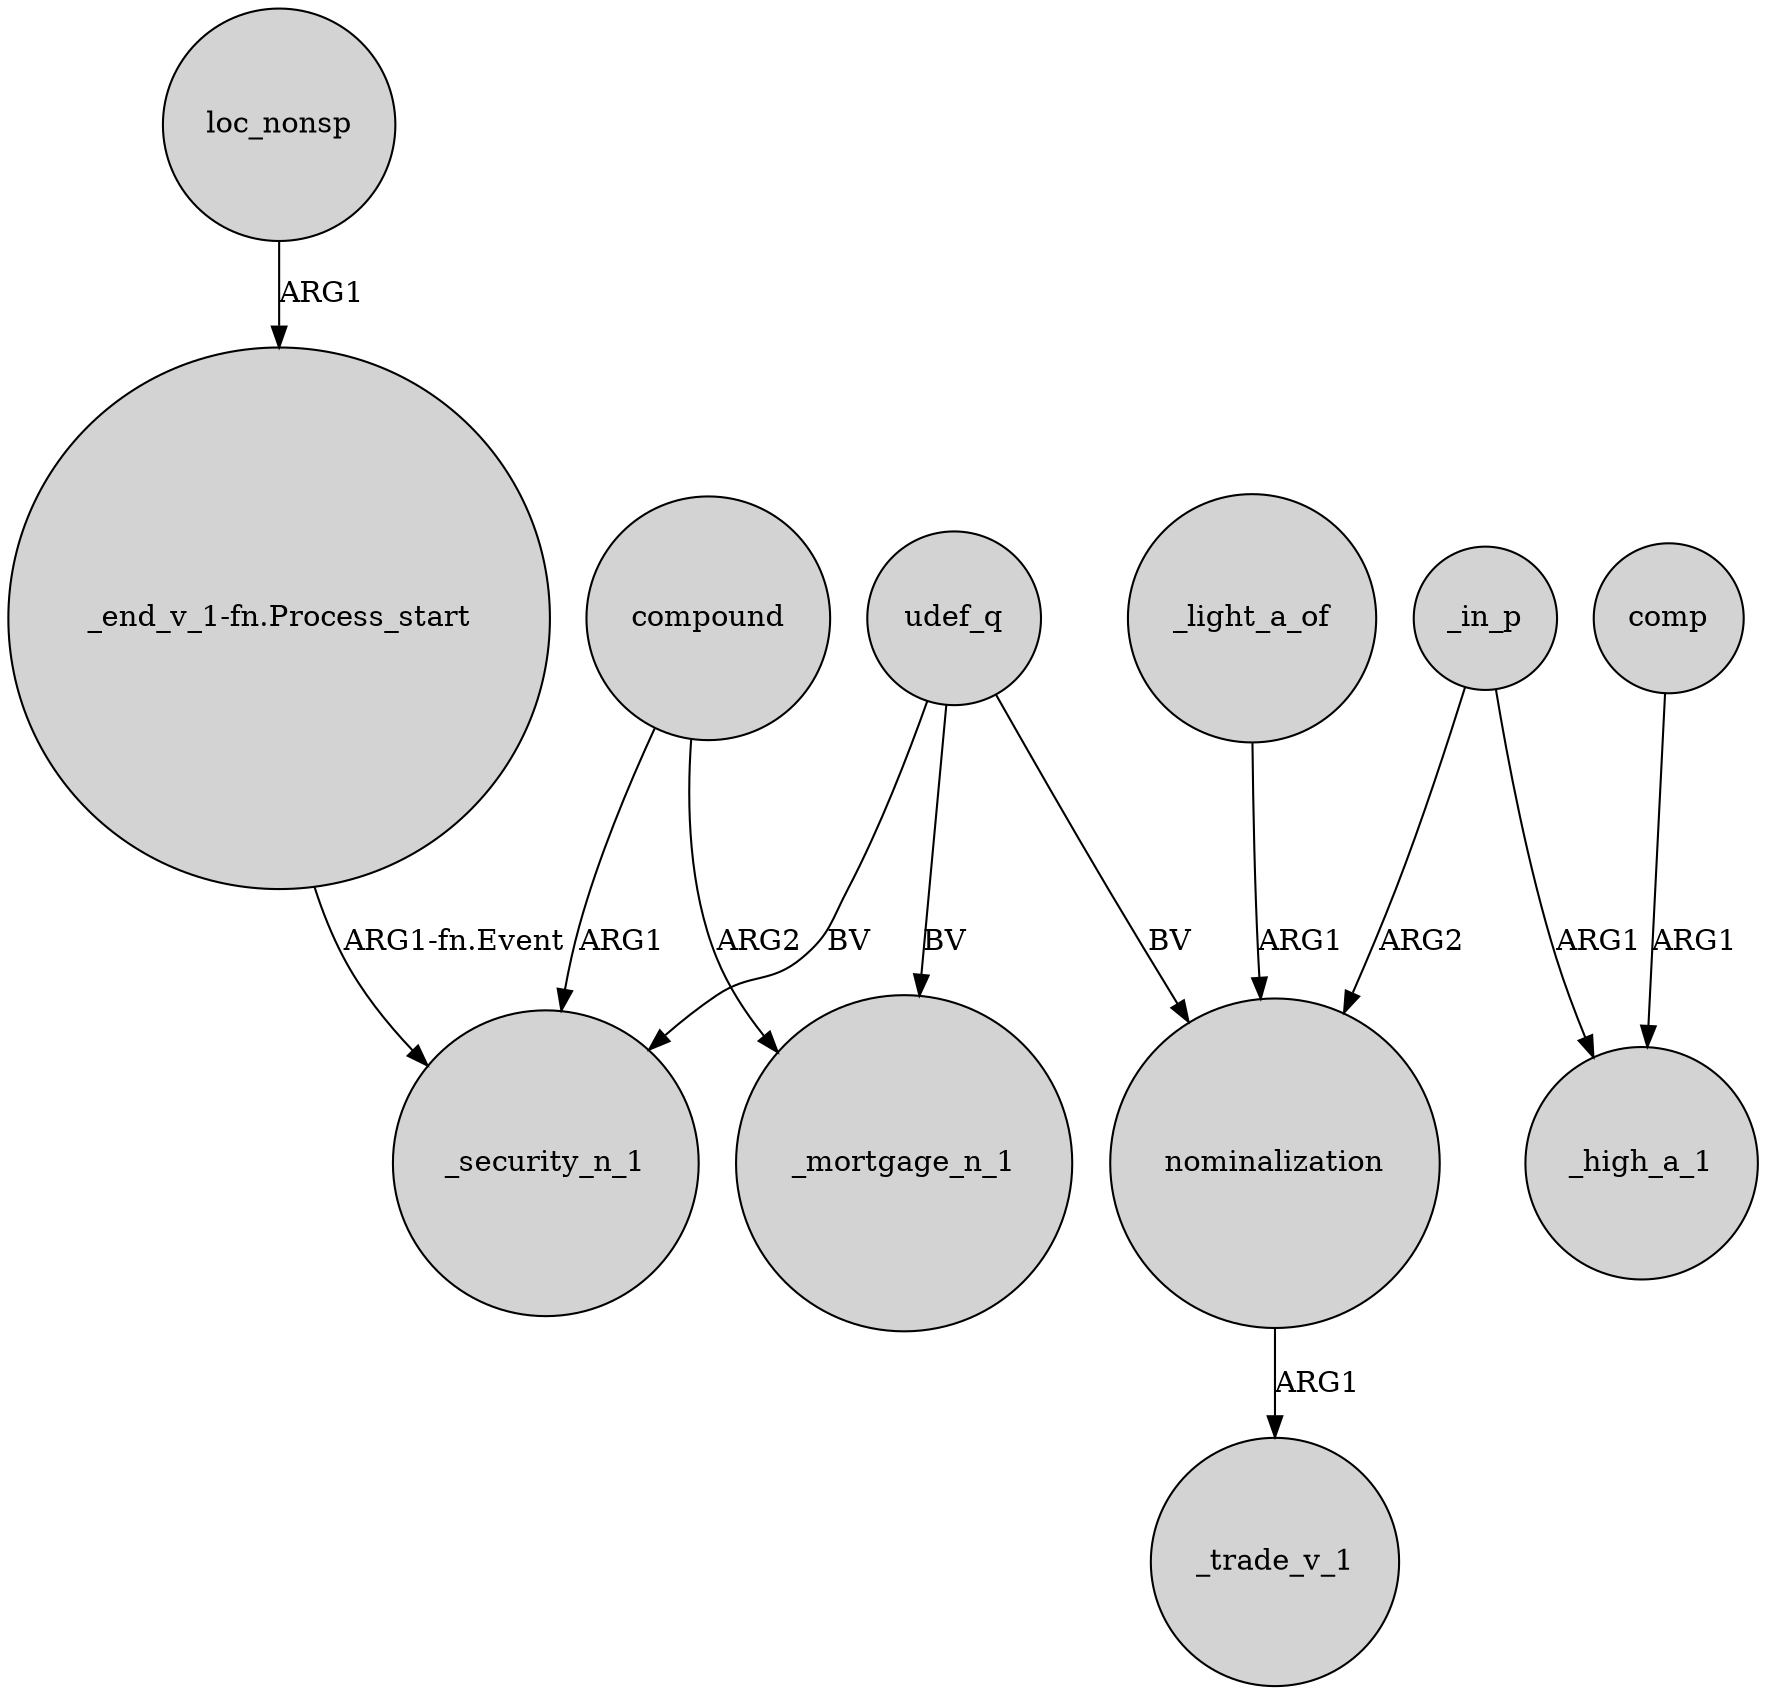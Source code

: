 digraph {
	node [shape=circle style=filled]
	compound -> _security_n_1 [label=ARG1]
	comp -> _high_a_1 [label=ARG1]
	loc_nonsp -> "_end_v_1-fn.Process_start" [label=ARG1]
	udef_q -> _security_n_1 [label=BV]
	_in_p -> _high_a_1 [label=ARG1]
	_light_a_of -> nominalization [label=ARG1]
	_in_p -> nominalization [label=ARG2]
	"_end_v_1-fn.Process_start" -> _security_n_1 [label="ARG1-fn.Event"]
	compound -> _mortgage_n_1 [label=ARG2]
	nominalization -> _trade_v_1 [label=ARG1]
	udef_q -> _mortgage_n_1 [label=BV]
	udef_q -> nominalization [label=BV]
}

